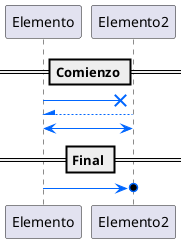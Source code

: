 @startuml diagrama4

    == Comienzo ==

    Elemento -[#0066ff]x Elemento2
    Elemento2 -[#0066ff]-\ Elemento
    Elemento2 <-[#0066ff]> Elemento

    == Final ==

    Elemento -[#0066ff]>O Elemento2

@enduml